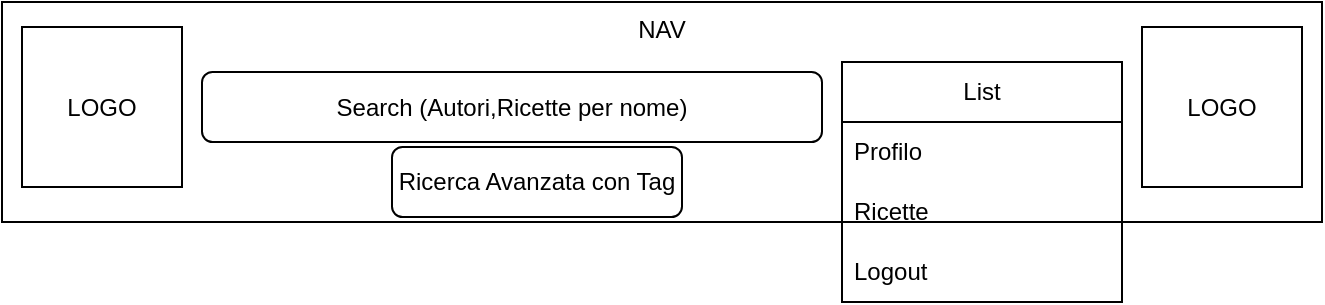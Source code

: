 <mxfile>
    <diagram id="3evmG8KIfR18WxXKejL1" name="Page-1">
        <mxGraphModel dx="1168" dy="899" grid="1" gridSize="10" guides="1" tooltips="1" connect="1" arrows="1" fold="1" page="1" pageScale="1" pageWidth="850" pageHeight="1100" math="0" shadow="0">
            <root>
                <mxCell id="0"/>
                <mxCell id="1" parent="0"/>
                <mxCell id="2" value="NAV" style="rounded=0;whiteSpace=wrap;html=1;horizontal=1;verticalAlign=top;" parent="1" vertex="1">
                    <mxGeometry x="80" y="50" width="660" height="110" as="geometry"/>
                </mxCell>
                <mxCell id="4" value="List" style="swimlane;fontStyle=0;childLayout=stackLayout;horizontal=1;startSize=30;horizontalStack=0;resizeParent=1;resizeParentMax=0;resizeLast=0;collapsible=1;marginBottom=0;whiteSpace=wrap;html=1;" parent="1" vertex="1">
                    <mxGeometry x="500" y="80" width="140" height="120" as="geometry"/>
                </mxCell>
                <mxCell id="5" value="Profilo" style="text;strokeColor=none;fillColor=none;align=left;verticalAlign=middle;spacingLeft=4;spacingRight=4;overflow=hidden;points=[[0,0.5],[1,0.5]];portConstraint=eastwest;rotatable=0;whiteSpace=wrap;html=1;" parent="4" vertex="1">
                    <mxGeometry y="30" width="140" height="30" as="geometry"/>
                </mxCell>
                <mxCell id="6" value="Ricette" style="text;strokeColor=none;fillColor=none;align=left;verticalAlign=middle;spacingLeft=4;spacingRight=4;overflow=hidden;points=[[0,0.5],[1,0.5]];portConstraint=eastwest;rotatable=0;whiteSpace=wrap;html=1;" parent="4" vertex="1">
                    <mxGeometry y="60" width="140" height="30" as="geometry"/>
                </mxCell>
                <mxCell id="7" value="Logout" style="text;strokeColor=none;fillColor=none;align=left;verticalAlign=middle;spacingLeft=4;spacingRight=4;overflow=hidden;points=[[0,0.5],[1,0.5]];portConstraint=eastwest;rotatable=0;whiteSpace=wrap;html=1;" parent="4" vertex="1">
                    <mxGeometry y="90" width="140" height="30" as="geometry"/>
                </mxCell>
                <mxCell id="9" value="Search (Autori,Ricette per nome)" style="rounded=1;whiteSpace=wrap;html=1;" parent="1" vertex="1">
                    <mxGeometry x="180" y="85" width="310" height="35" as="geometry"/>
                </mxCell>
                <mxCell id="10" value="LOGO" style="whiteSpace=wrap;html=1;aspect=fixed;" parent="1" vertex="1">
                    <mxGeometry x="90" y="62.5" width="80" height="80" as="geometry"/>
                </mxCell>
                <mxCell id="11" value="Ricerca Avanzata con Tag" style="rounded=1;whiteSpace=wrap;html=1;" parent="1" vertex="1">
                    <mxGeometry x="275" y="122.5" width="145" height="35" as="geometry"/>
                </mxCell>
                <mxCell id="12" value="LOGO" style="whiteSpace=wrap;html=1;aspect=fixed;" vertex="1" parent="1">
                    <mxGeometry x="650" y="62.5" width="80" height="80" as="geometry"/>
                </mxCell>
            </root>
        </mxGraphModel>
    </diagram>
</mxfile>
